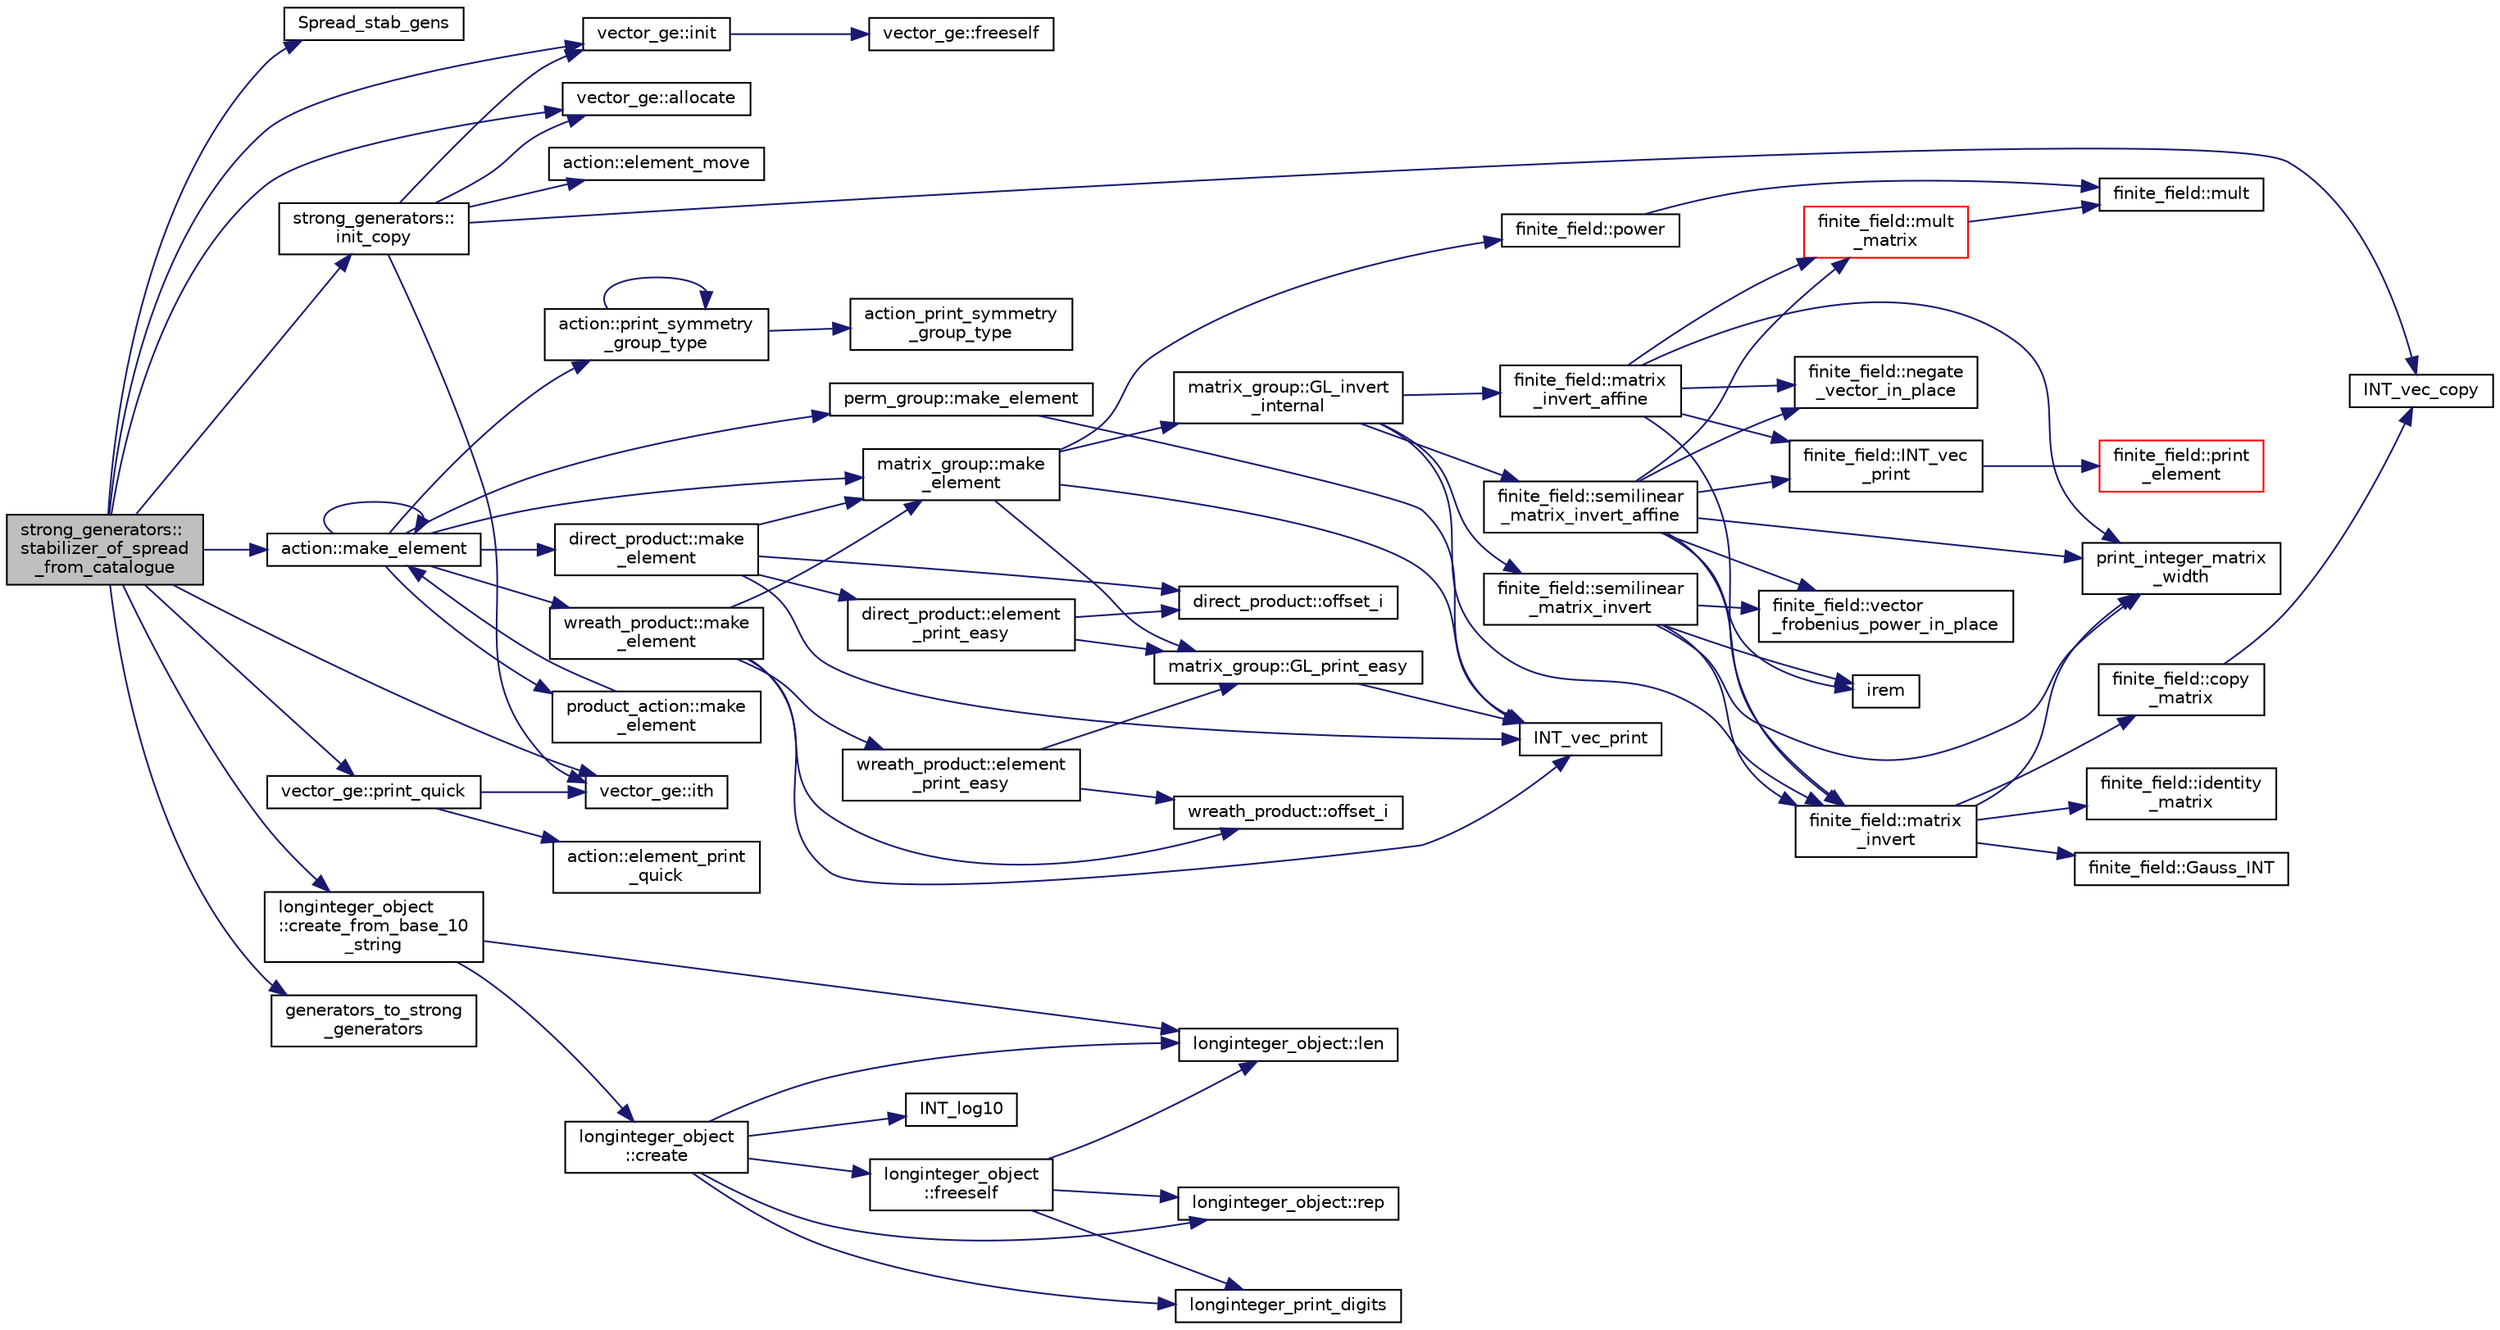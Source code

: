 digraph "strong_generators::stabilizer_of_spread_from_catalogue"
{
  edge [fontname="Helvetica",fontsize="10",labelfontname="Helvetica",labelfontsize="10"];
  node [fontname="Helvetica",fontsize="10",shape=record];
  rankdir="LR";
  Node5382 [label="strong_generators::\lstabilizer_of_spread\l_from_catalogue",height=0.2,width=0.4,color="black", fillcolor="grey75", style="filled", fontcolor="black"];
  Node5382 -> Node5383 [color="midnightblue",fontsize="10",style="solid",fontname="Helvetica"];
  Node5383 [label="Spread_stab_gens",height=0.2,width=0.4,color="black", fillcolor="white", style="filled",URL="$d7/d94/data_8_c.html#a13a58bfbb0cf53e132d77d9997f8b271"];
  Node5382 -> Node5384 [color="midnightblue",fontsize="10",style="solid",fontname="Helvetica"];
  Node5384 [label="vector_ge::init",height=0.2,width=0.4,color="black", fillcolor="white", style="filled",URL="$d4/d6e/classvector__ge.html#afe1d6befd1f1501e6be34afbaa9d30a8"];
  Node5384 -> Node5385 [color="midnightblue",fontsize="10",style="solid",fontname="Helvetica"];
  Node5385 [label="vector_ge::freeself",height=0.2,width=0.4,color="black", fillcolor="white", style="filled",URL="$d4/d6e/classvector__ge.html#aa002e4b715cc73a9b8b367d29700b452"];
  Node5382 -> Node5386 [color="midnightblue",fontsize="10",style="solid",fontname="Helvetica"];
  Node5386 [label="longinteger_object\l::create_from_base_10\l_string",height=0.2,width=0.4,color="black", fillcolor="white", style="filled",URL="$dd/d7e/classlonginteger__object.html#a150fd7670370aa1e497d07a9b5038d09"];
  Node5386 -> Node5387 [color="midnightblue",fontsize="10",style="solid",fontname="Helvetica"];
  Node5387 [label="longinteger_object::len",height=0.2,width=0.4,color="black", fillcolor="white", style="filled",URL="$dd/d7e/classlonginteger__object.html#a0bfeae35be8a6fd44ed7f76413596ab1"];
  Node5386 -> Node5388 [color="midnightblue",fontsize="10",style="solid",fontname="Helvetica"];
  Node5388 [label="longinteger_object\l::create",height=0.2,width=0.4,color="black", fillcolor="white", style="filled",URL="$dd/d7e/classlonginteger__object.html#a95d2eebc60849c3963a49298b1f498c2"];
  Node5388 -> Node5389 [color="midnightblue",fontsize="10",style="solid",fontname="Helvetica"];
  Node5389 [label="longinteger_object\l::freeself",height=0.2,width=0.4,color="black", fillcolor="white", style="filled",URL="$dd/d7e/classlonginteger__object.html#a06450f8c4795d81da6d680830ef958a1"];
  Node5389 -> Node5390 [color="midnightblue",fontsize="10",style="solid",fontname="Helvetica"];
  Node5390 [label="longinteger_print_digits",height=0.2,width=0.4,color="black", fillcolor="white", style="filled",URL="$de/dc5/algebra__and__number__theory_8h.html#ac2bac7b12f5b6440b8dad275cd7a157d"];
  Node5389 -> Node5391 [color="midnightblue",fontsize="10",style="solid",fontname="Helvetica"];
  Node5391 [label="longinteger_object::rep",height=0.2,width=0.4,color="black", fillcolor="white", style="filled",URL="$dd/d7e/classlonginteger__object.html#a3ecaf12738cc721d281c416503f241e2"];
  Node5389 -> Node5387 [color="midnightblue",fontsize="10",style="solid",fontname="Helvetica"];
  Node5388 -> Node5392 [color="midnightblue",fontsize="10",style="solid",fontname="Helvetica"];
  Node5392 [label="INT_log10",height=0.2,width=0.4,color="black", fillcolor="white", style="filled",URL="$de/dc5/algebra__and__number__theory_8h.html#a98bc0a6c562370a355165d2538dac250"];
  Node5388 -> Node5390 [color="midnightblue",fontsize="10",style="solid",fontname="Helvetica"];
  Node5388 -> Node5391 [color="midnightblue",fontsize="10",style="solid",fontname="Helvetica"];
  Node5388 -> Node5387 [color="midnightblue",fontsize="10",style="solid",fontname="Helvetica"];
  Node5382 -> Node5393 [color="midnightblue",fontsize="10",style="solid",fontname="Helvetica"];
  Node5393 [label="vector_ge::allocate",height=0.2,width=0.4,color="black", fillcolor="white", style="filled",URL="$d4/d6e/classvector__ge.html#a35b062a9201b30f0a87bf87702d243ae"];
  Node5382 -> Node5394 [color="midnightblue",fontsize="10",style="solid",fontname="Helvetica"];
  Node5394 [label="action::make_element",height=0.2,width=0.4,color="black", fillcolor="white", style="filled",URL="$d2/d86/classaction.html#a920fa2a27583fb60bae10e7b282cdd1d"];
  Node5394 -> Node5395 [color="midnightblue",fontsize="10",style="solid",fontname="Helvetica"];
  Node5395 [label="product_action::make\l_element",height=0.2,width=0.4,color="black", fillcolor="white", style="filled",URL="$d8/d74/classproduct__action.html#a1d16f9f3a4be7b3ed6ce0825612a3cd8"];
  Node5395 -> Node5394 [color="midnightblue",fontsize="10",style="solid",fontname="Helvetica"];
  Node5394 -> Node5394 [color="midnightblue",fontsize="10",style="solid",fontname="Helvetica"];
  Node5394 -> Node5396 [color="midnightblue",fontsize="10",style="solid",fontname="Helvetica"];
  Node5396 [label="matrix_group::make\l_element",height=0.2,width=0.4,color="black", fillcolor="white", style="filled",URL="$d3/ded/classmatrix__group.html#adf67c0031ec58afbbc545e65a1cf6845"];
  Node5396 -> Node5397 [color="midnightblue",fontsize="10",style="solid",fontname="Helvetica"];
  Node5397 [label="INT_vec_print",height=0.2,width=0.4,color="black", fillcolor="white", style="filled",URL="$df/dbf/sajeeb_8_c.html#a79a5901af0b47dd0d694109543c027fe"];
  Node5396 -> Node5398 [color="midnightblue",fontsize="10",style="solid",fontname="Helvetica"];
  Node5398 [label="finite_field::power",height=0.2,width=0.4,color="black", fillcolor="white", style="filled",URL="$df/d5a/classfinite__field.html#a0437871b8f775f0b2d589188d9ad7e61"];
  Node5398 -> Node5399 [color="midnightblue",fontsize="10",style="solid",fontname="Helvetica"];
  Node5399 [label="finite_field::mult",height=0.2,width=0.4,color="black", fillcolor="white", style="filled",URL="$df/d5a/classfinite__field.html#a24fb5917aa6d4d656fd855b7f44a13b0"];
  Node5396 -> Node5400 [color="midnightblue",fontsize="10",style="solid",fontname="Helvetica"];
  Node5400 [label="matrix_group::GL_invert\l_internal",height=0.2,width=0.4,color="black", fillcolor="white", style="filled",URL="$d3/ded/classmatrix__group.html#ab2b9f8046dee535722e07a92ec3ab0b6"];
  Node5400 -> Node5401 [color="midnightblue",fontsize="10",style="solid",fontname="Helvetica"];
  Node5401 [label="finite_field::semilinear\l_matrix_invert",height=0.2,width=0.4,color="black", fillcolor="white", style="filled",URL="$df/d5a/classfinite__field.html#a940fec6a9c31b10eed2e8d37c5472d93"];
  Node5401 -> Node5402 [color="midnightblue",fontsize="10",style="solid",fontname="Helvetica"];
  Node5402 [label="print_integer_matrix\l_width",height=0.2,width=0.4,color="black", fillcolor="white", style="filled",URL="$d5/db4/io__and__os_8h.html#aa78f3e73fc2179251bd15adbcc31573f"];
  Node5401 -> Node5403 [color="midnightblue",fontsize="10",style="solid",fontname="Helvetica"];
  Node5403 [label="finite_field::matrix\l_invert",height=0.2,width=0.4,color="black", fillcolor="white", style="filled",URL="$df/d5a/classfinite__field.html#a4c017c0edc20fefef3da0db4ef4248f7"];
  Node5403 -> Node5402 [color="midnightblue",fontsize="10",style="solid",fontname="Helvetica"];
  Node5403 -> Node5404 [color="midnightblue",fontsize="10",style="solid",fontname="Helvetica"];
  Node5404 [label="finite_field::copy\l_matrix",height=0.2,width=0.4,color="black", fillcolor="white", style="filled",URL="$df/d5a/classfinite__field.html#a2bfe6d4feabc4f27d253c7702ef9b8cb"];
  Node5404 -> Node5405 [color="midnightblue",fontsize="10",style="solid",fontname="Helvetica"];
  Node5405 [label="INT_vec_copy",height=0.2,width=0.4,color="black", fillcolor="white", style="filled",URL="$df/dbf/sajeeb_8_c.html#ac2d875e27e009af6ec04d17254d11075"];
  Node5403 -> Node5406 [color="midnightblue",fontsize="10",style="solid",fontname="Helvetica"];
  Node5406 [label="finite_field::identity\l_matrix",height=0.2,width=0.4,color="black", fillcolor="white", style="filled",URL="$df/d5a/classfinite__field.html#a4688997f80b8721560bccec986c23413"];
  Node5403 -> Node5407 [color="midnightblue",fontsize="10",style="solid",fontname="Helvetica"];
  Node5407 [label="finite_field::Gauss_INT",height=0.2,width=0.4,color="black", fillcolor="white", style="filled",URL="$df/d5a/classfinite__field.html#adb676d2e80341b53751326e3a58beb11"];
  Node5401 -> Node5408 [color="midnightblue",fontsize="10",style="solid",fontname="Helvetica"];
  Node5408 [label="finite_field::vector\l_frobenius_power_in_place",height=0.2,width=0.4,color="black", fillcolor="white", style="filled",URL="$df/d5a/classfinite__field.html#ab56074024300775d943c7943d845df91"];
  Node5401 -> Node5409 [color="midnightblue",fontsize="10",style="solid",fontname="Helvetica"];
  Node5409 [label="irem",height=0.2,width=0.4,color="black", fillcolor="white", style="filled",URL="$de/dc5/algebra__and__number__theory_8h.html#ae753505dbf1e3a9adaaf2f0893dd8c6c"];
  Node5400 -> Node5403 [color="midnightblue",fontsize="10",style="solid",fontname="Helvetica"];
  Node5400 -> Node5410 [color="midnightblue",fontsize="10",style="solid",fontname="Helvetica"];
  Node5410 [label="finite_field::semilinear\l_matrix_invert_affine",height=0.2,width=0.4,color="black", fillcolor="white", style="filled",URL="$df/d5a/classfinite__field.html#a23db70e745bf22d230da684440e1fc59"];
  Node5410 -> Node5402 [color="midnightblue",fontsize="10",style="solid",fontname="Helvetica"];
  Node5410 -> Node5411 [color="midnightblue",fontsize="10",style="solid",fontname="Helvetica"];
  Node5411 [label="finite_field::INT_vec\l_print",height=0.2,width=0.4,color="black", fillcolor="white", style="filled",URL="$df/d5a/classfinite__field.html#a9c33a61dedc197e37b014b6f8dc07f06"];
  Node5411 -> Node5412 [color="midnightblue",fontsize="10",style="solid",fontname="Helvetica"];
  Node5412 [label="finite_field::print\l_element",height=0.2,width=0.4,color="red", fillcolor="white", style="filled",URL="$df/d5a/classfinite__field.html#ab7d1f59c043d7696b8b47c92d0fedad5"];
  Node5410 -> Node5403 [color="midnightblue",fontsize="10",style="solid",fontname="Helvetica"];
  Node5410 -> Node5409 [color="midnightblue",fontsize="10",style="solid",fontname="Helvetica"];
  Node5410 -> Node5408 [color="midnightblue",fontsize="10",style="solid",fontname="Helvetica"];
  Node5410 -> Node5415 [color="midnightblue",fontsize="10",style="solid",fontname="Helvetica"];
  Node5415 [label="finite_field::mult\l_matrix",height=0.2,width=0.4,color="red", fillcolor="white", style="filled",URL="$df/d5a/classfinite__field.html#a48517f15dfd7b21c37e0975855f1ada2"];
  Node5415 -> Node5399 [color="midnightblue",fontsize="10",style="solid",fontname="Helvetica"];
  Node5410 -> Node5419 [color="midnightblue",fontsize="10",style="solid",fontname="Helvetica"];
  Node5419 [label="finite_field::negate\l_vector_in_place",height=0.2,width=0.4,color="black", fillcolor="white", style="filled",URL="$df/d5a/classfinite__field.html#ad6a305338cfff6d22353ac03c5cd5e03"];
  Node5400 -> Node5420 [color="midnightblue",fontsize="10",style="solid",fontname="Helvetica"];
  Node5420 [label="finite_field::matrix\l_invert_affine",height=0.2,width=0.4,color="black", fillcolor="white", style="filled",URL="$df/d5a/classfinite__field.html#a716c202ca9fcee1911e330f4a5bdba38"];
  Node5420 -> Node5402 [color="midnightblue",fontsize="10",style="solid",fontname="Helvetica"];
  Node5420 -> Node5411 [color="midnightblue",fontsize="10",style="solid",fontname="Helvetica"];
  Node5420 -> Node5403 [color="midnightblue",fontsize="10",style="solid",fontname="Helvetica"];
  Node5420 -> Node5415 [color="midnightblue",fontsize="10",style="solid",fontname="Helvetica"];
  Node5420 -> Node5419 [color="midnightblue",fontsize="10",style="solid",fontname="Helvetica"];
  Node5396 -> Node5421 [color="midnightblue",fontsize="10",style="solid",fontname="Helvetica"];
  Node5421 [label="matrix_group::GL_print_easy",height=0.2,width=0.4,color="black", fillcolor="white", style="filled",URL="$d3/ded/classmatrix__group.html#a3e6f5c276210e8132523150fad82c57e"];
  Node5421 -> Node5397 [color="midnightblue",fontsize="10",style="solid",fontname="Helvetica"];
  Node5394 -> Node5422 [color="midnightblue",fontsize="10",style="solid",fontname="Helvetica"];
  Node5422 [label="wreath_product::make\l_element",height=0.2,width=0.4,color="black", fillcolor="white", style="filled",URL="$d8/dfa/classwreath__product.html#ac47838a579877034b1d2b4cd897625c1"];
  Node5422 -> Node5397 [color="midnightblue",fontsize="10",style="solid",fontname="Helvetica"];
  Node5422 -> Node5396 [color="midnightblue",fontsize="10",style="solid",fontname="Helvetica"];
  Node5422 -> Node5423 [color="midnightblue",fontsize="10",style="solid",fontname="Helvetica"];
  Node5423 [label="wreath_product::offset_i",height=0.2,width=0.4,color="black", fillcolor="white", style="filled",URL="$d8/dfa/classwreath__product.html#a081d6eed767bdd84bc74e555815641c6"];
  Node5422 -> Node5424 [color="midnightblue",fontsize="10",style="solid",fontname="Helvetica"];
  Node5424 [label="wreath_product::element\l_print_easy",height=0.2,width=0.4,color="black", fillcolor="white", style="filled",URL="$d8/dfa/classwreath__product.html#aa1e82da5d4c019c0756b8ebf417ee9dc"];
  Node5424 -> Node5421 [color="midnightblue",fontsize="10",style="solid",fontname="Helvetica"];
  Node5424 -> Node5423 [color="midnightblue",fontsize="10",style="solid",fontname="Helvetica"];
  Node5394 -> Node5425 [color="midnightblue",fontsize="10",style="solid",fontname="Helvetica"];
  Node5425 [label="direct_product::make\l_element",height=0.2,width=0.4,color="black", fillcolor="white", style="filled",URL="$dc/daf/classdirect__product.html#a776efa4be66f9b0481d1f012a14c9dde"];
  Node5425 -> Node5397 [color="midnightblue",fontsize="10",style="solid",fontname="Helvetica"];
  Node5425 -> Node5396 [color="midnightblue",fontsize="10",style="solid",fontname="Helvetica"];
  Node5425 -> Node5426 [color="midnightblue",fontsize="10",style="solid",fontname="Helvetica"];
  Node5426 [label="direct_product::offset_i",height=0.2,width=0.4,color="black", fillcolor="white", style="filled",URL="$dc/daf/classdirect__product.html#a2ec3643bd7223e53c00451d1fe832f20"];
  Node5425 -> Node5427 [color="midnightblue",fontsize="10",style="solid",fontname="Helvetica"];
  Node5427 [label="direct_product::element\l_print_easy",height=0.2,width=0.4,color="black", fillcolor="white", style="filled",URL="$dc/daf/classdirect__product.html#a532daead19e5c7977ce9928dafab79ac"];
  Node5427 -> Node5421 [color="midnightblue",fontsize="10",style="solid",fontname="Helvetica"];
  Node5427 -> Node5426 [color="midnightblue",fontsize="10",style="solid",fontname="Helvetica"];
  Node5394 -> Node5428 [color="midnightblue",fontsize="10",style="solid",fontname="Helvetica"];
  Node5428 [label="perm_group::make_element",height=0.2,width=0.4,color="black", fillcolor="white", style="filled",URL="$df/d0a/classperm__group.html#a52c1c9e55966809c1e30aad80df87774"];
  Node5428 -> Node5397 [color="midnightblue",fontsize="10",style="solid",fontname="Helvetica"];
  Node5394 -> Node5429 [color="midnightblue",fontsize="10",style="solid",fontname="Helvetica"];
  Node5429 [label="action::print_symmetry\l_group_type",height=0.2,width=0.4,color="black", fillcolor="white", style="filled",URL="$d2/d86/classaction.html#aed811766c7e64fe2c853df8b0b67aa6e"];
  Node5429 -> Node5430 [color="midnightblue",fontsize="10",style="solid",fontname="Helvetica"];
  Node5430 [label="action_print_symmetry\l_group_type",height=0.2,width=0.4,color="black", fillcolor="white", style="filled",URL="$d5/d90/action__global_8_c.html#a03666b9440c4962148eba7905b9f843c"];
  Node5429 -> Node5429 [color="midnightblue",fontsize="10",style="solid",fontname="Helvetica"];
  Node5382 -> Node5431 [color="midnightblue",fontsize="10",style="solid",fontname="Helvetica"];
  Node5431 [label="vector_ge::ith",height=0.2,width=0.4,color="black", fillcolor="white", style="filled",URL="$d4/d6e/classvector__ge.html#a1ff002e8b746a9beb119d57dcd4a15ff"];
  Node5382 -> Node5432 [color="midnightblue",fontsize="10",style="solid",fontname="Helvetica"];
  Node5432 [label="vector_ge::print_quick",height=0.2,width=0.4,color="black", fillcolor="white", style="filled",URL="$d4/d6e/classvector__ge.html#a07262bf7e62323977854b0884c85d549"];
  Node5432 -> Node5433 [color="midnightblue",fontsize="10",style="solid",fontname="Helvetica"];
  Node5433 [label="action::element_print\l_quick",height=0.2,width=0.4,color="black", fillcolor="white", style="filled",URL="$d2/d86/classaction.html#a4844680cf6750396f76494a28655265b"];
  Node5432 -> Node5431 [color="midnightblue",fontsize="10",style="solid",fontname="Helvetica"];
  Node5382 -> Node5434 [color="midnightblue",fontsize="10",style="solid",fontname="Helvetica"];
  Node5434 [label="generators_to_strong\l_generators",height=0.2,width=0.4,color="black", fillcolor="white", style="filled",URL="$d5/d90/action__global_8_c.html#aaa17f24fdab7065fbb11a06c513a4562"];
  Node5382 -> Node5435 [color="midnightblue",fontsize="10",style="solid",fontname="Helvetica"];
  Node5435 [label="strong_generators::\linit_copy",height=0.2,width=0.4,color="black", fillcolor="white", style="filled",URL="$dc/d09/classstrong__generators.html#a52fade445eb96d43f47e1772b1b1219e"];
  Node5435 -> Node5405 [color="midnightblue",fontsize="10",style="solid",fontname="Helvetica"];
  Node5435 -> Node5384 [color="midnightblue",fontsize="10",style="solid",fontname="Helvetica"];
  Node5435 -> Node5393 [color="midnightblue",fontsize="10",style="solid",fontname="Helvetica"];
  Node5435 -> Node5436 [color="midnightblue",fontsize="10",style="solid",fontname="Helvetica"];
  Node5436 [label="action::element_move",height=0.2,width=0.4,color="black", fillcolor="white", style="filled",URL="$d2/d86/classaction.html#a550947491bbb534d3d7951f50198a874"];
  Node5435 -> Node5431 [color="midnightblue",fontsize="10",style="solid",fontname="Helvetica"];
}
